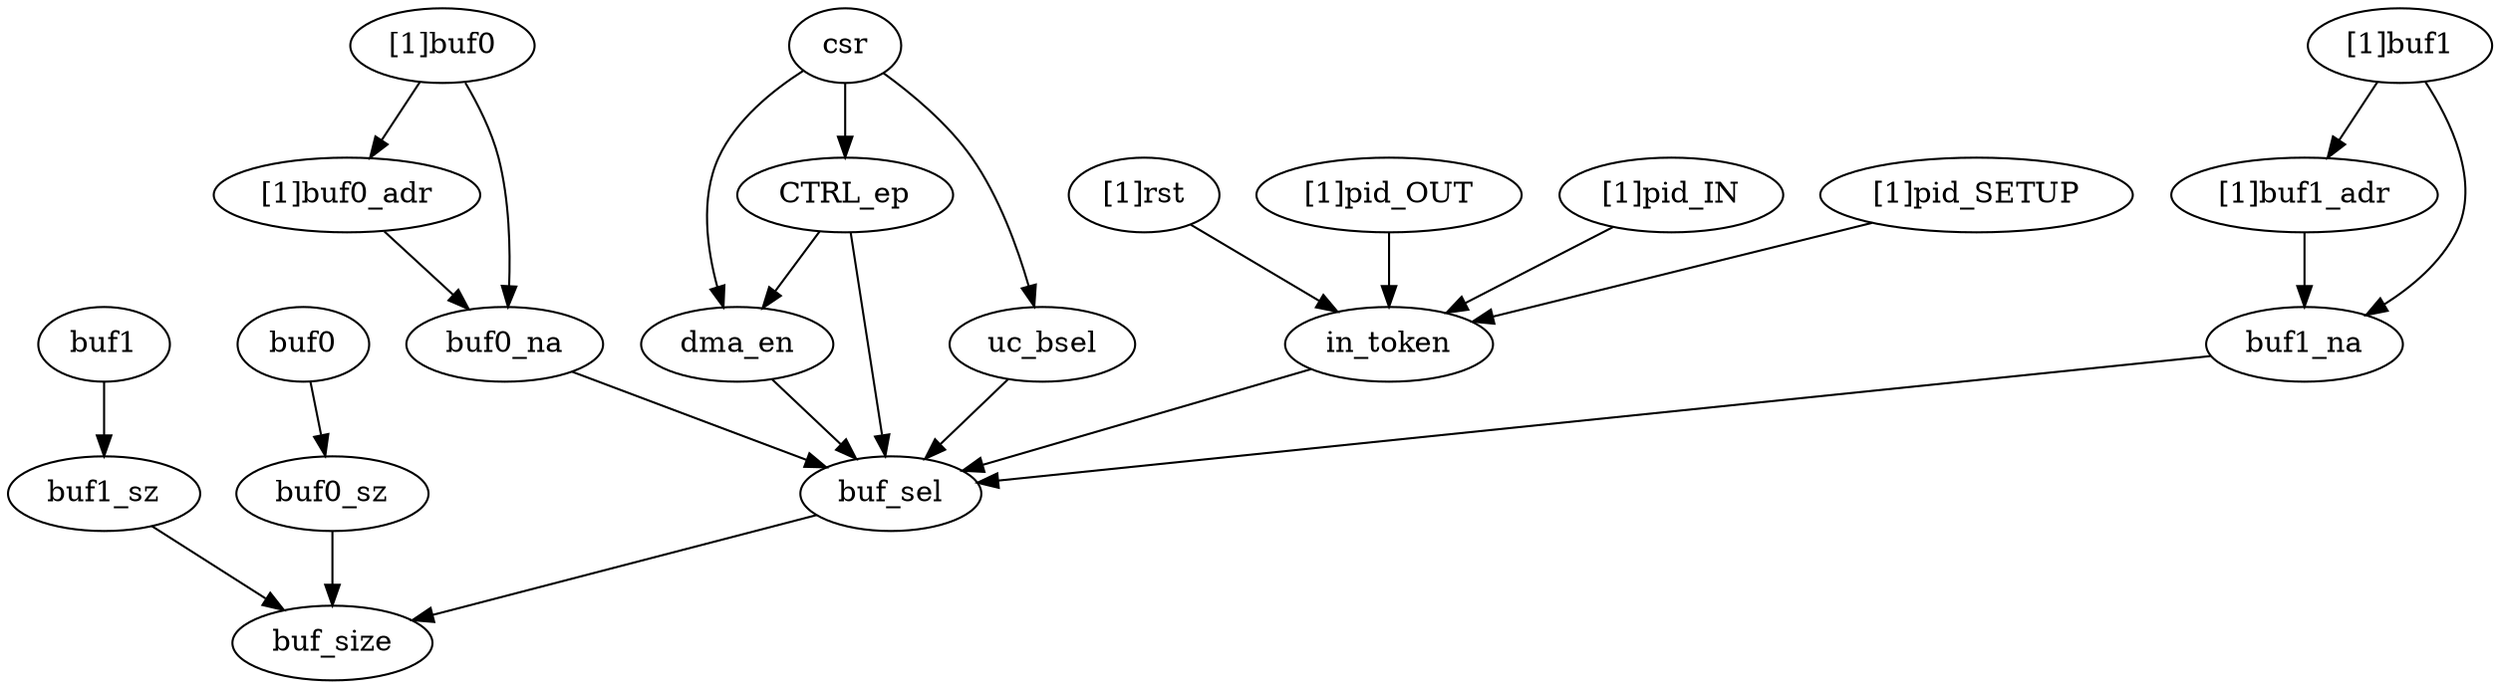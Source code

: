 strict digraph "" {
	"[1]buf1_adr"	 [complexity=14,
		importance=0.0281064080014,
		rank=0.00200760057153];
	buf1_na	 [complexity=11,
		importance=0.0225557836102,
		rank=0.00205052578275];
	"[1]buf1_adr" -> buf1_na;
	"[1]buf0_adr"	 [complexity=14,
		importance=0.027736356594,
		rank=0.00198116832814];
	buf0_na	 [complexity=11,
		importance=0.0221857322028,
		rank=0.00201688474571];
	"[1]buf0_adr" -> buf0_na;
	CTRL_ep	 [complexity=14,
		importance=0.0257105414308,
		rank=0.00183646724506];
	dma_en	 [complexity=11,
		importance=0.0209304346153,
		rank=0.00190276678321];
	CTRL_ep -> dma_en;
	buf_sel	 [complexity=4,
		importance=0.0160800307006,
		rank=0.00402000767514];
	CTRL_ep -> buf_sel;
	buf1_na -> buf_sel;
	buf_size	 [complexity=0,
		importance=0.00803583704457,
		rank=0.0];
	"[1]rst"	 [complexity=12,
		importance=0.0708722676632,
		rank=0.00590602230527];
	in_token	 [complexity=11,
		importance=0.0220382010357,
		rank=0.00200347282143];
	"[1]rst" -> in_token;
	"[1]pid_OUT"	 [complexity=13,
		importance=0.0267958655917,
		rank=0.00206122043013];
	"[1]pid_OUT" -> in_token;
	buf1	 [complexity=6,
		importance=0.0183441259917,
		rank=0.00305735433196];
	buf1_sz	 [complexity=4,
		importance=0.0135864614357,
		rank=0.00339661535893];
	buf1 -> buf1_sz;
	buf0	 [complexity=6,
		importance=0.0183441259917,
		rank=0.00305735433196];
	buf0_sz	 [complexity=4,
		importance=0.0135864614357,
		rank=0.00339661535893];
	buf0 -> buf0_sz;
	uc_bsel	 [complexity=11,
		importance=0.0208601375161,
		rank=0.00189637613782];
	uc_bsel -> buf_sel;
	"[1]pid_IN"	 [complexity=12,
		importance=0.0488340666275,
		rank=0.00406950555229];
	"[1]pid_IN" -> in_token;
	buf0_sz -> buf_size;
	dma_en -> buf_sel;
	"[1]buf0"	 [complexity=17,
		importance=0.03249402115,
		rank=0.00191141300882];
	"[1]buf0" -> "[1]buf0_adr";
	"[1]buf0" -> buf0_na;
	buf0_na -> buf_sel;
	csr	 [complexity=16,
		importance=0.0304682059868,
		rank=0.00190426287418];
	csr -> CTRL_ep;
	csr -> uc_bsel;
	csr -> dma_en;
	"[1]pid_SETUP"	 [complexity=13,
		importance=0.0267958655917,
		rank=0.00206122043013];
	"[1]pid_SETUP" -> in_token;
	buf1_sz -> buf_size;
	in_token -> buf_sel;
	"[1]buf1"	 [complexity=17,
		importance=0.0328640725574,
		rank=0.00193318073867];
	"[1]buf1" -> "[1]buf1_adr";
	"[1]buf1" -> buf1_na;
	buf_sel -> buf_size;
}
